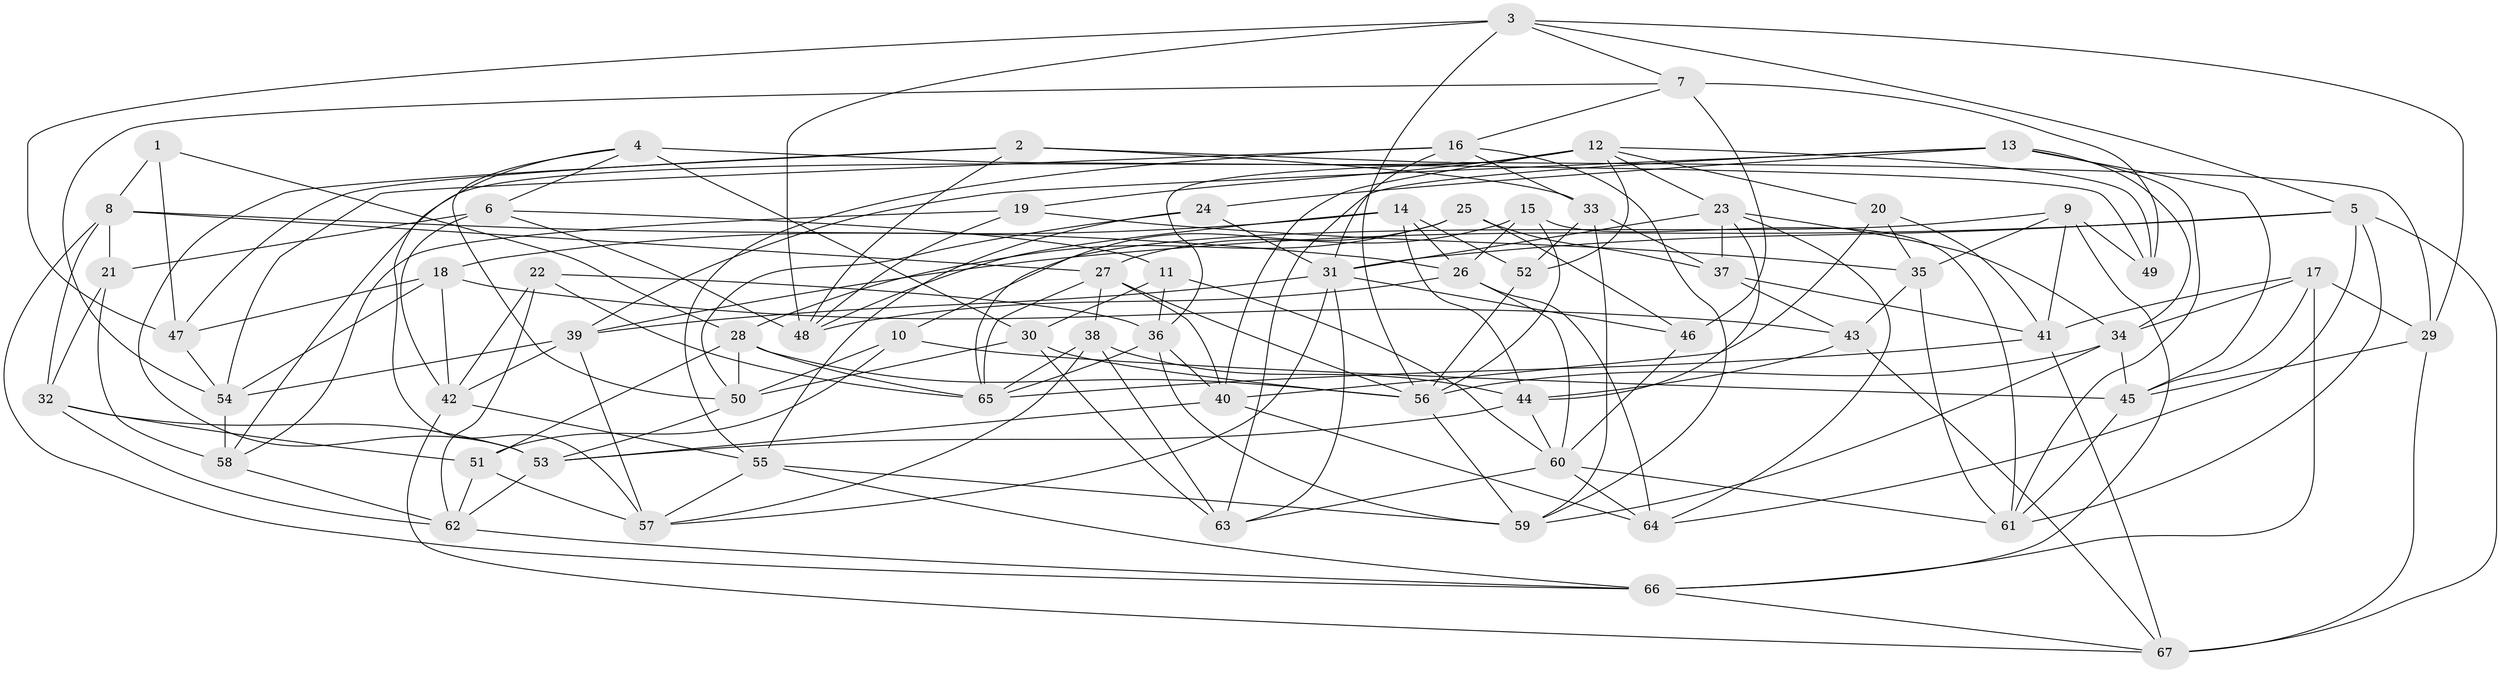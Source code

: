 // original degree distribution, {4: 1.0}
// Generated by graph-tools (version 1.1) at 2025/03/03/09/25 03:03:06]
// undirected, 67 vertices, 181 edges
graph export_dot {
graph [start="1"]
  node [color=gray90,style=filled];
  1;
  2;
  3;
  4;
  5;
  6;
  7;
  8;
  9;
  10;
  11;
  12;
  13;
  14;
  15;
  16;
  17;
  18;
  19;
  20;
  21;
  22;
  23;
  24;
  25;
  26;
  27;
  28;
  29;
  30;
  31;
  32;
  33;
  34;
  35;
  36;
  37;
  38;
  39;
  40;
  41;
  42;
  43;
  44;
  45;
  46;
  47;
  48;
  49;
  50;
  51;
  52;
  53;
  54;
  55;
  56;
  57;
  58;
  59;
  60;
  61;
  62;
  63;
  64;
  65;
  66;
  67;
  1 -- 8 [weight=1.0];
  1 -- 28 [weight=1.0];
  1 -- 47 [weight=2.0];
  2 -- 29 [weight=1.0];
  2 -- 33 [weight=2.0];
  2 -- 47 [weight=1.0];
  2 -- 48 [weight=1.0];
  2 -- 53 [weight=1.0];
  3 -- 5 [weight=1.0];
  3 -- 7 [weight=1.0];
  3 -- 29 [weight=1.0];
  3 -- 47 [weight=1.0];
  3 -- 48 [weight=1.0];
  3 -- 56 [weight=1.0];
  4 -- 6 [weight=1.0];
  4 -- 30 [weight=1.0];
  4 -- 49 [weight=2.0];
  4 -- 50 [weight=1.0];
  4 -- 57 [weight=1.0];
  5 -- 31 [weight=1.0];
  5 -- 39 [weight=1.0];
  5 -- 61 [weight=1.0];
  5 -- 64 [weight=1.0];
  5 -- 67 [weight=1.0];
  6 -- 11 [weight=1.0];
  6 -- 21 [weight=2.0];
  6 -- 42 [weight=1.0];
  6 -- 48 [weight=1.0];
  7 -- 16 [weight=1.0];
  7 -- 46 [weight=2.0];
  7 -- 49 [weight=1.0];
  7 -- 54 [weight=1.0];
  8 -- 21 [weight=1.0];
  8 -- 26 [weight=1.0];
  8 -- 27 [weight=1.0];
  8 -- 32 [weight=1.0];
  8 -- 66 [weight=1.0];
  9 -- 10 [weight=1.0];
  9 -- 35 [weight=1.0];
  9 -- 41 [weight=1.0];
  9 -- 49 [weight=2.0];
  9 -- 66 [weight=1.0];
  10 -- 45 [weight=1.0];
  10 -- 50 [weight=1.0];
  10 -- 51 [weight=1.0];
  11 -- 30 [weight=1.0];
  11 -- 36 [weight=1.0];
  11 -- 60 [weight=1.0];
  12 -- 19 [weight=1.0];
  12 -- 20 [weight=1.0];
  12 -- 23 [weight=1.0];
  12 -- 36 [weight=1.0];
  12 -- 40 [weight=1.0];
  12 -- 49 [weight=1.0];
  12 -- 52 [weight=1.0];
  12 -- 58 [weight=1.0];
  13 -- 24 [weight=1.0];
  13 -- 34 [weight=1.0];
  13 -- 39 [weight=1.0];
  13 -- 45 [weight=1.0];
  13 -- 61 [weight=1.0];
  13 -- 63 [weight=1.0];
  14 -- 18 [weight=2.0];
  14 -- 26 [weight=1.0];
  14 -- 44 [weight=1.0];
  14 -- 48 [weight=1.0];
  14 -- 52 [weight=1.0];
  15 -- 26 [weight=1.0];
  15 -- 27 [weight=1.0];
  15 -- 56 [weight=1.0];
  15 -- 61 [weight=1.0];
  16 -- 31 [weight=1.0];
  16 -- 33 [weight=1.0];
  16 -- 54 [weight=1.0];
  16 -- 55 [weight=1.0];
  16 -- 59 [weight=1.0];
  17 -- 29 [weight=2.0];
  17 -- 34 [weight=1.0];
  17 -- 41 [weight=1.0];
  17 -- 45 [weight=1.0];
  17 -- 66 [weight=1.0];
  18 -- 42 [weight=1.0];
  18 -- 43 [weight=1.0];
  18 -- 47 [weight=1.0];
  18 -- 54 [weight=1.0];
  19 -- 35 [weight=1.0];
  19 -- 48 [weight=1.0];
  19 -- 58 [weight=1.0];
  20 -- 35 [weight=1.0];
  20 -- 40 [weight=1.0];
  20 -- 41 [weight=1.0];
  21 -- 32 [weight=1.0];
  21 -- 58 [weight=2.0];
  22 -- 36 [weight=1.0];
  22 -- 42 [weight=1.0];
  22 -- 62 [weight=1.0];
  22 -- 65 [weight=1.0];
  23 -- 31 [weight=1.0];
  23 -- 34 [weight=1.0];
  23 -- 37 [weight=1.0];
  23 -- 44 [weight=1.0];
  23 -- 64 [weight=1.0];
  24 -- 31 [weight=1.0];
  24 -- 50 [weight=1.0];
  24 -- 55 [weight=1.0];
  25 -- 28 [weight=1.0];
  25 -- 37 [weight=2.0];
  25 -- 46 [weight=2.0];
  25 -- 65 [weight=1.0];
  26 -- 48 [weight=1.0];
  26 -- 60 [weight=1.0];
  26 -- 64 [weight=1.0];
  27 -- 38 [weight=1.0];
  27 -- 40 [weight=1.0];
  27 -- 56 [weight=1.0];
  27 -- 65 [weight=1.0];
  28 -- 50 [weight=1.0];
  28 -- 51 [weight=1.0];
  28 -- 56 [weight=1.0];
  28 -- 65 [weight=1.0];
  29 -- 45 [weight=1.0];
  29 -- 67 [weight=1.0];
  30 -- 50 [weight=1.0];
  30 -- 56 [weight=1.0];
  30 -- 63 [weight=2.0];
  31 -- 39 [weight=1.0];
  31 -- 46 [weight=1.0];
  31 -- 57 [weight=1.0];
  31 -- 63 [weight=1.0];
  32 -- 51 [weight=2.0];
  32 -- 53 [weight=1.0];
  32 -- 62 [weight=1.0];
  33 -- 37 [weight=1.0];
  33 -- 52 [weight=1.0];
  33 -- 59 [weight=1.0];
  34 -- 45 [weight=1.0];
  34 -- 56 [weight=1.0];
  34 -- 59 [weight=1.0];
  35 -- 43 [weight=2.0];
  35 -- 61 [weight=1.0];
  36 -- 40 [weight=1.0];
  36 -- 59 [weight=1.0];
  36 -- 65 [weight=1.0];
  37 -- 41 [weight=1.0];
  37 -- 43 [weight=1.0];
  38 -- 44 [weight=1.0];
  38 -- 57 [weight=1.0];
  38 -- 63 [weight=1.0];
  38 -- 65 [weight=2.0];
  39 -- 42 [weight=1.0];
  39 -- 54 [weight=1.0];
  39 -- 57 [weight=1.0];
  40 -- 53 [weight=1.0];
  40 -- 64 [weight=1.0];
  41 -- 65 [weight=1.0];
  41 -- 67 [weight=1.0];
  42 -- 55 [weight=1.0];
  42 -- 67 [weight=1.0];
  43 -- 44 [weight=1.0];
  43 -- 67 [weight=1.0];
  44 -- 53 [weight=1.0];
  44 -- 60 [weight=1.0];
  45 -- 61 [weight=1.0];
  46 -- 60 [weight=1.0];
  47 -- 54 [weight=1.0];
  50 -- 53 [weight=1.0];
  51 -- 57 [weight=1.0];
  51 -- 62 [weight=1.0];
  52 -- 56 [weight=1.0];
  53 -- 62 [weight=1.0];
  54 -- 58 [weight=1.0];
  55 -- 57 [weight=1.0];
  55 -- 59 [weight=1.0];
  55 -- 66 [weight=1.0];
  56 -- 59 [weight=1.0];
  58 -- 62 [weight=1.0];
  60 -- 61 [weight=1.0];
  60 -- 63 [weight=1.0];
  60 -- 64 [weight=2.0];
  62 -- 66 [weight=1.0];
  66 -- 67 [weight=1.0];
}
